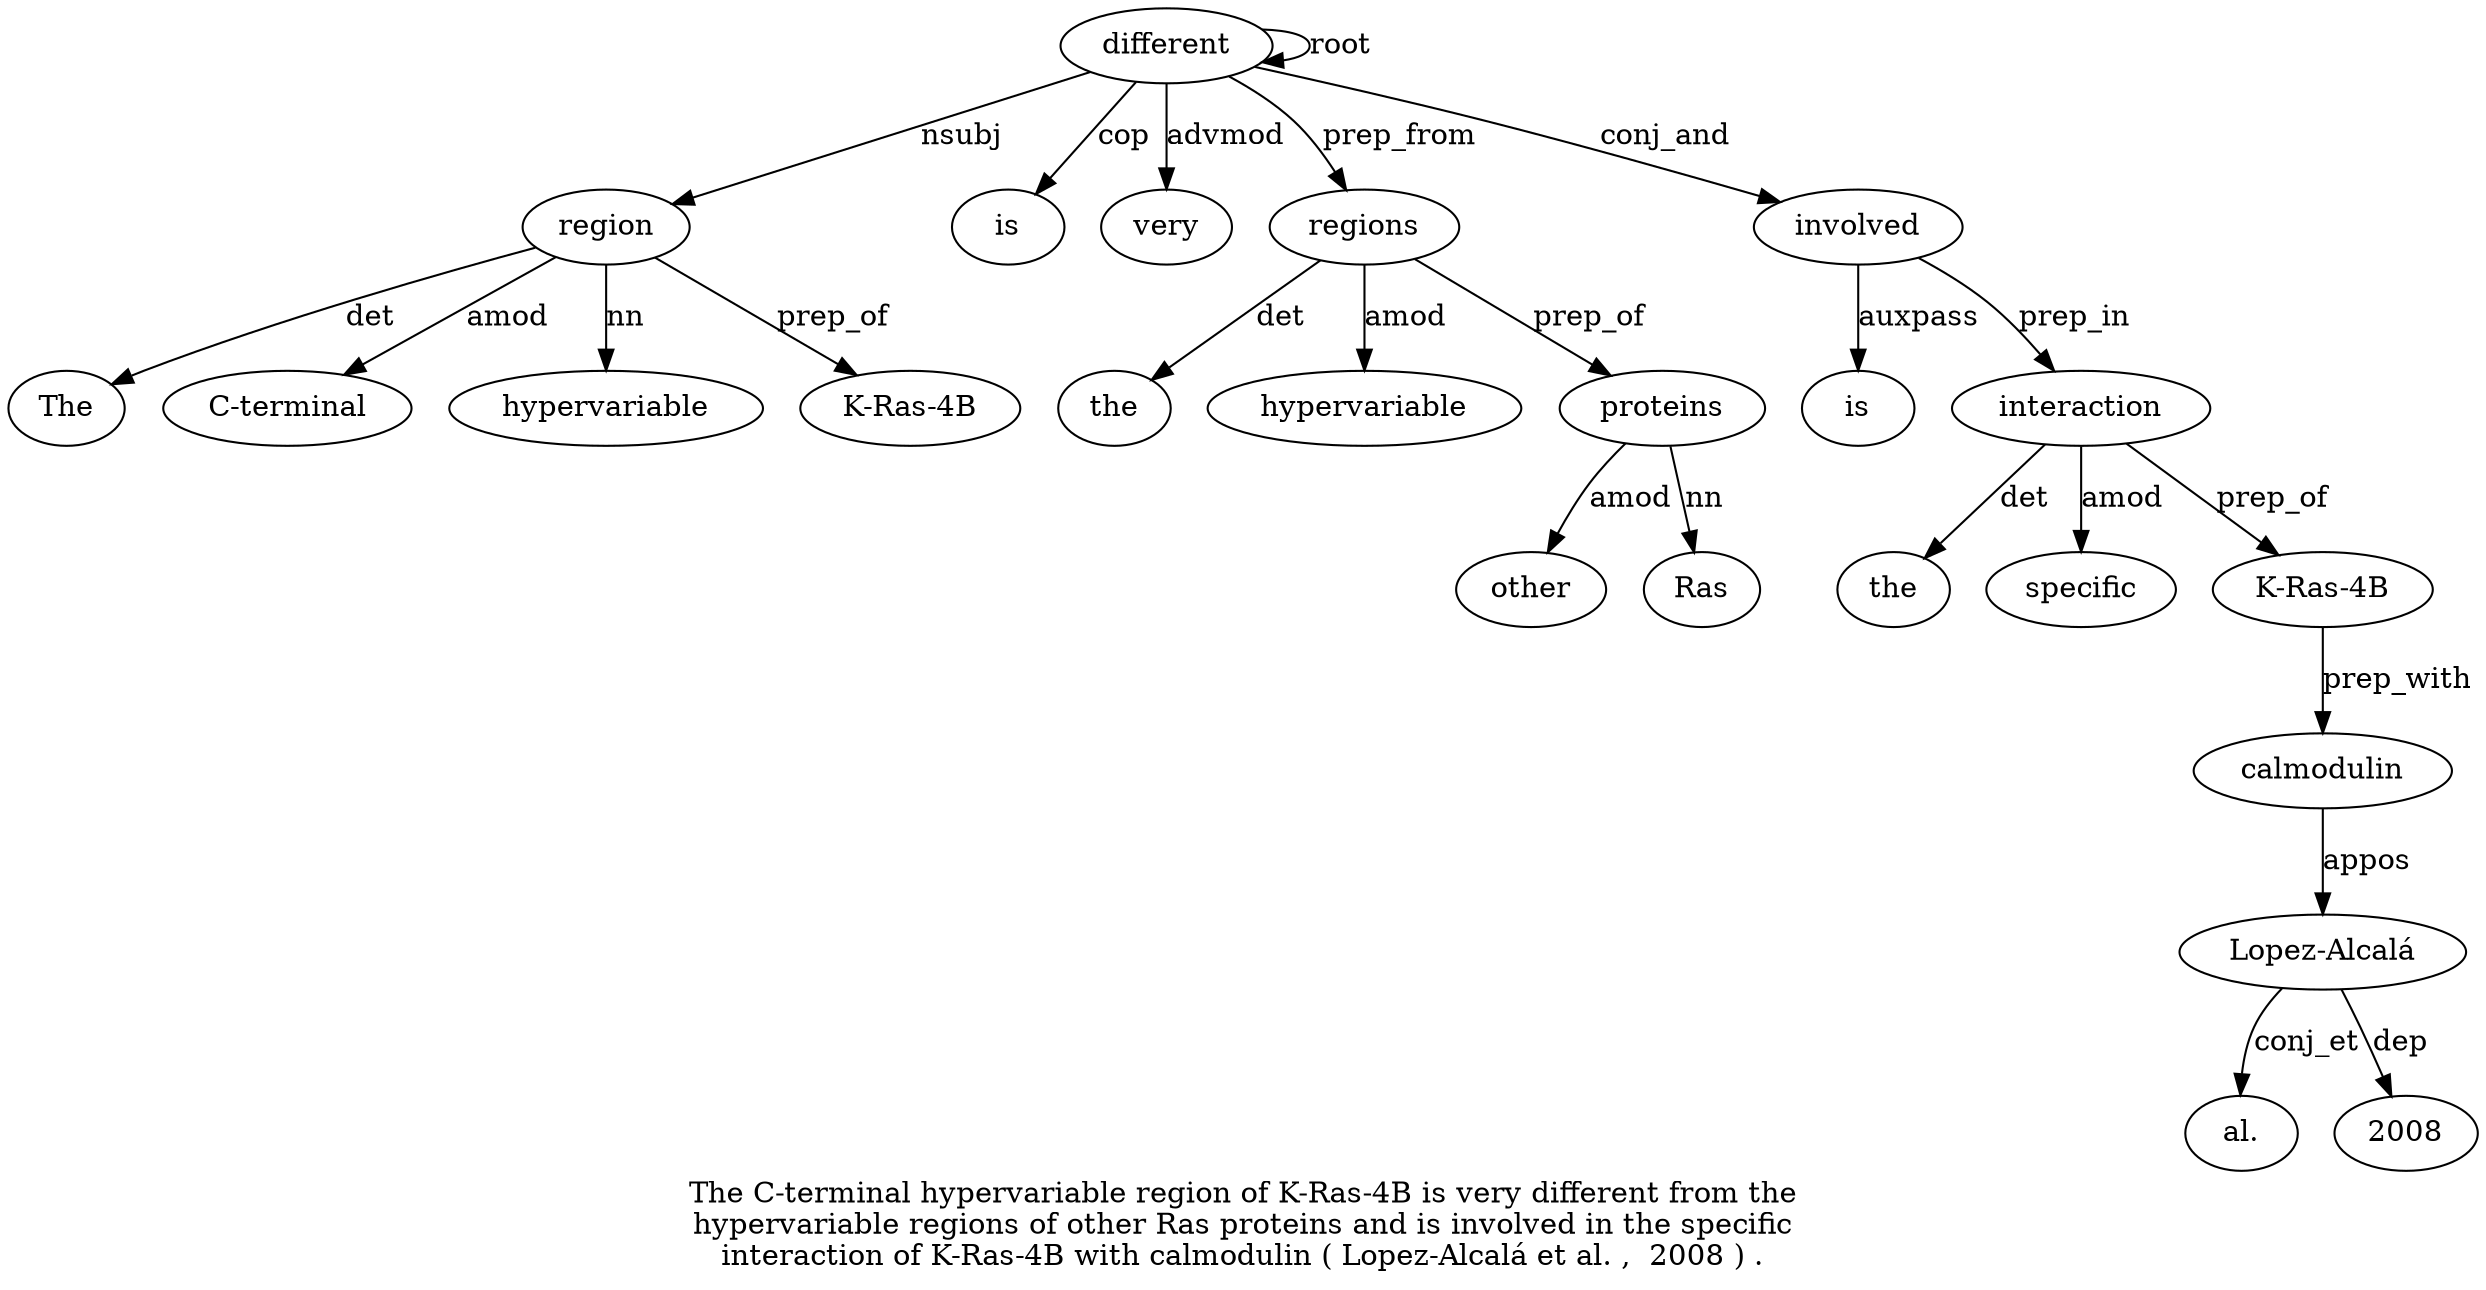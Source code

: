digraph "The C-terminal hypervariable region of K-Ras-4B is very different from the hypervariable regions of other Ras proteins and is involved in the specific interaction of K-Ras-4B with calmodulin ( Lopez-Alcalá et al. ,  2008 ) ." {
label="The C-terminal hypervariable region of K-Ras-4B is very different from the
hypervariable regions of other Ras proteins and is involved in the specific
interaction of K-Ras-4B with calmodulin ( Lopez-Alcalá et al. ,  2008 ) .";
region4 [style=filled, fillcolor=white, label=region];
The1 [style=filled, fillcolor=white, label=The];
region4 -> The1  [label=det];
"C-terminal2" [style=filled, fillcolor=white, label="C-terminal"];
region4 -> "C-terminal2"  [label=amod];
hypervariable3 [style=filled, fillcolor=white, label=hypervariable];
region4 -> hypervariable3  [label=nn];
different9 [style=filled, fillcolor=white, label=different];
different9 -> region4  [label=nsubj];
"K-Ras-4B6" [style=filled, fillcolor=white, label="K-Ras-4B"];
region4 -> "K-Ras-4B6"  [label=prep_of];
is7 [style=filled, fillcolor=white, label=is];
different9 -> is7  [label=cop];
very8 [style=filled, fillcolor=white, label=very];
different9 -> very8  [label=advmod];
different9 -> different9  [label=root];
regions13 [style=filled, fillcolor=white, label=regions];
the11 [style=filled, fillcolor=white, label=the];
regions13 -> the11  [label=det];
hypervariable12 [style=filled, fillcolor=white, label=hypervariable];
regions13 -> hypervariable12  [label=amod];
different9 -> regions13  [label=prep_from];
proteins17 [style=filled, fillcolor=white, label=proteins];
other15 [style=filled, fillcolor=white, label=other];
proteins17 -> other15  [label=amod];
Ras16 [style=filled, fillcolor=white, label=Ras];
proteins17 -> Ras16  [label=nn];
regions13 -> proteins17  [label=prep_of];
involved20 [style=filled, fillcolor=white, label=involved];
is19 [style=filled, fillcolor=white, label=is];
involved20 -> is19  [label=auxpass];
different9 -> involved20  [label=conj_and];
interaction24 [style=filled, fillcolor=white, label=interaction];
the22 [style=filled, fillcolor=white, label=the];
interaction24 -> the22  [label=det];
specific23 [style=filled, fillcolor=white, label=specific];
interaction24 -> specific23  [label=amod];
involved20 -> interaction24  [label=prep_in];
"K-Ras-4B26" [style=filled, fillcolor=white, label="K-Ras-4B"];
interaction24 -> "K-Ras-4B26"  [label=prep_of];
calmodulin28 [style=filled, fillcolor=white, label=calmodulin];
"K-Ras-4B26" -> calmodulin28  [label=prep_with];
"Lopez-Alcalá30" [style=filled, fillcolor=white, label="Lopez-Alcalá"];
calmodulin28 -> "Lopez-Alcalá30"  [label=appos];
"al.32" [style=filled, fillcolor=white, label="al."];
"Lopez-Alcalá30" -> "al.32"  [label=conj_et];
200834 [style=filled, fillcolor=white, label=2008];
"Lopez-Alcalá30" -> 200834  [label=dep];
}

